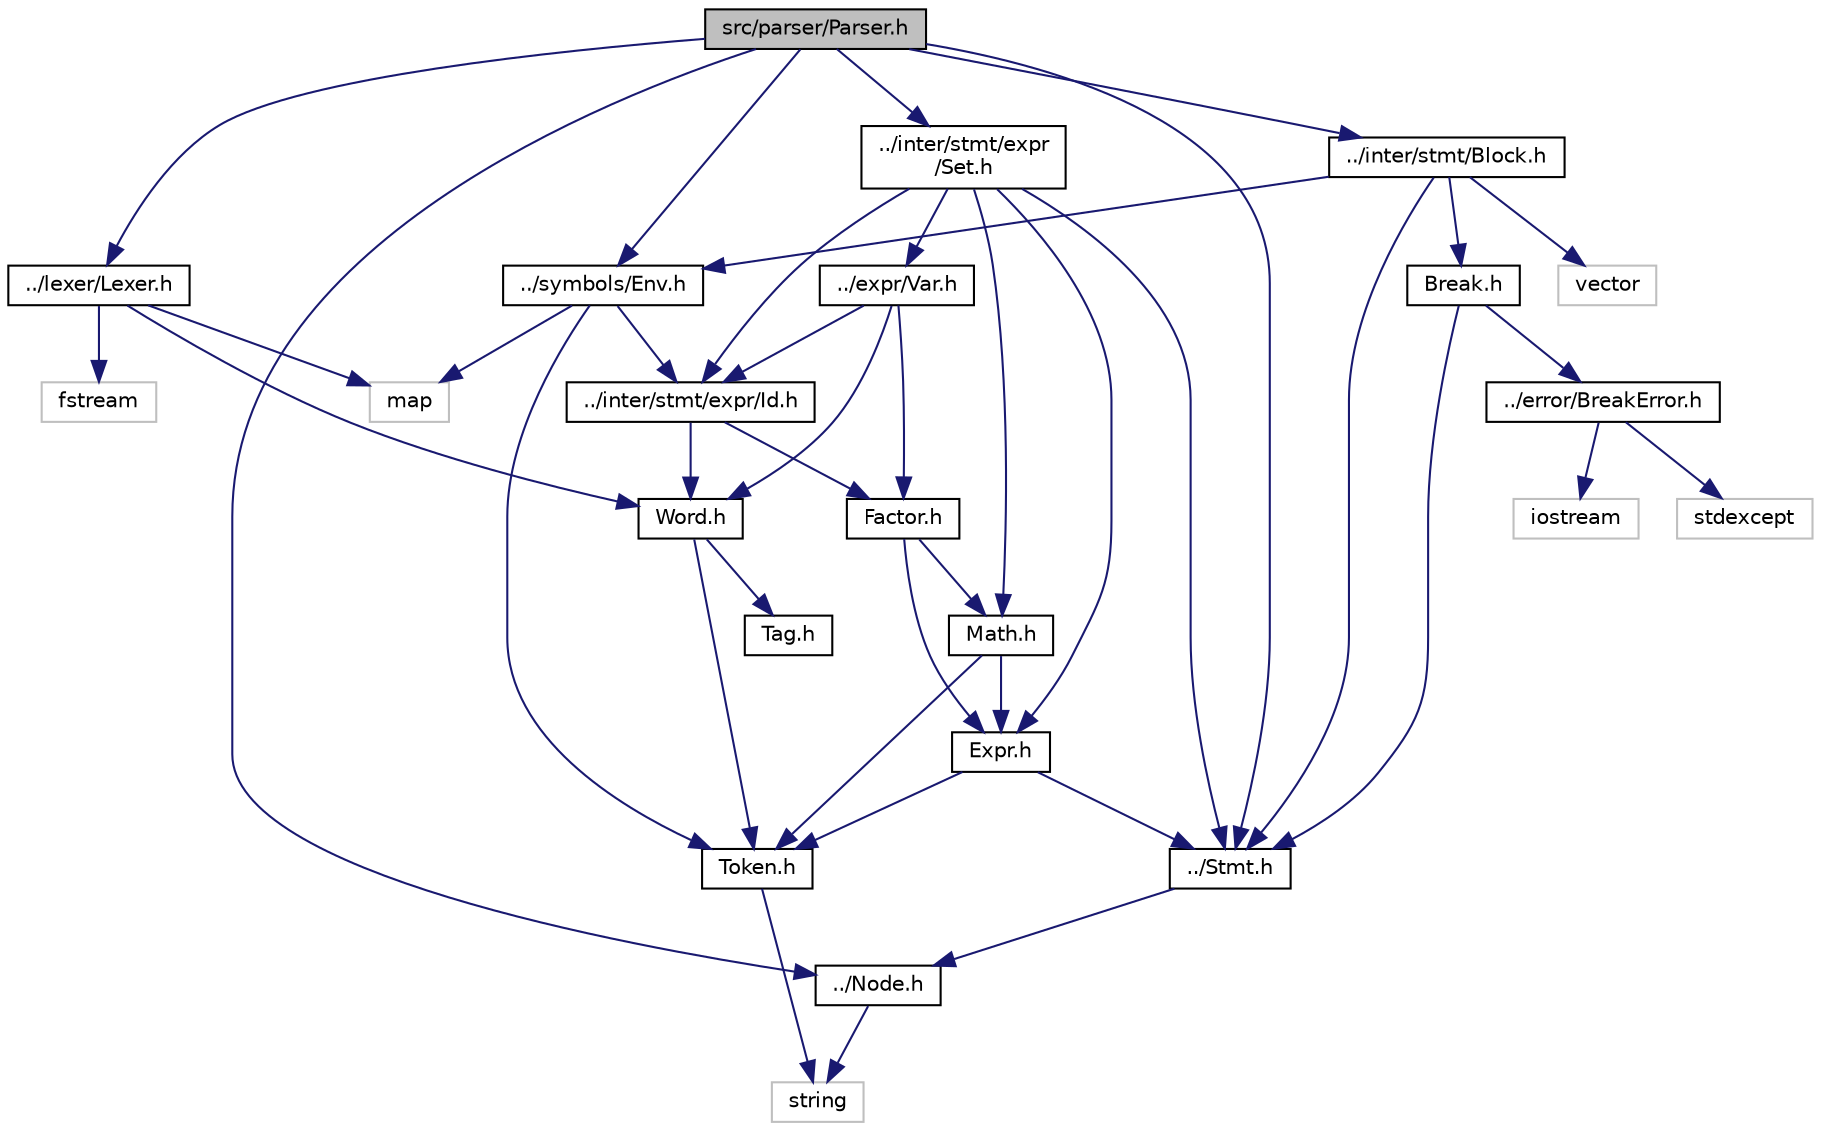 digraph "src/parser/Parser.h"
{
  edge [fontname="Helvetica",fontsize="10",labelfontname="Helvetica",labelfontsize="10"];
  node [fontname="Helvetica",fontsize="10",shape=record];
  Node0 [label="src/parser/Parser.h",height=0.2,width=0.4,color="black", fillcolor="grey75", style="filled", fontcolor="black"];
  Node0 -> Node1 [color="midnightblue",fontsize="10",style="solid",fontname="Helvetica"];
  Node1 [label="../lexer/Lexer.h",height=0.2,width=0.4,color="black", fillcolor="white", style="filled",URL="$_lexer_8h.html"];
  Node1 -> Node2 [color="midnightblue",fontsize="10",style="solid",fontname="Helvetica"];
  Node2 [label="Word.h",height=0.2,width=0.4,color="black", fillcolor="white", style="filled",URL="$_word_8h.html"];
  Node2 -> Node3 [color="midnightblue",fontsize="10",style="solid",fontname="Helvetica"];
  Node3 [label="Token.h",height=0.2,width=0.4,color="black", fillcolor="white", style="filled",URL="$_token_8h.html"];
  Node3 -> Node4 [color="midnightblue",fontsize="10",style="solid",fontname="Helvetica"];
  Node4 [label="string",height=0.2,width=0.4,color="grey75", fillcolor="white", style="filled"];
  Node2 -> Node5 [color="midnightblue",fontsize="10",style="solid",fontname="Helvetica"];
  Node5 [label="Tag.h",height=0.2,width=0.4,color="black", fillcolor="white", style="filled",URL="$_tag_8h.html"];
  Node1 -> Node6 [color="midnightblue",fontsize="10",style="solid",fontname="Helvetica"];
  Node6 [label="fstream",height=0.2,width=0.4,color="grey75", fillcolor="white", style="filled"];
  Node1 -> Node7 [color="midnightblue",fontsize="10",style="solid",fontname="Helvetica"];
  Node7 [label="map",height=0.2,width=0.4,color="grey75", fillcolor="white", style="filled"];
  Node0 -> Node8 [color="midnightblue",fontsize="10",style="solid",fontname="Helvetica"];
  Node8 [label="../symbols/Env.h",height=0.2,width=0.4,color="black", fillcolor="white", style="filled",URL="$_env_8h.html"];
  Node8 -> Node7 [color="midnightblue",fontsize="10",style="solid",fontname="Helvetica"];
  Node8 -> Node3 [color="midnightblue",fontsize="10",style="solid",fontname="Helvetica"];
  Node8 -> Node9 [color="midnightblue",fontsize="10",style="solid",fontname="Helvetica"];
  Node9 [label="../inter/stmt/expr/Id.h",height=0.2,width=0.4,color="black", fillcolor="white", style="filled",URL="$_id_8h.html"];
  Node9 -> Node10 [color="midnightblue",fontsize="10",style="solid",fontname="Helvetica"];
  Node10 [label="Factor.h",height=0.2,width=0.4,color="black", fillcolor="white", style="filled",URL="$_factor_8h.html"];
  Node10 -> Node11 [color="midnightblue",fontsize="10",style="solid",fontname="Helvetica"];
  Node11 [label="Expr.h",height=0.2,width=0.4,color="black", fillcolor="white", style="filled",URL="$_expr_8h.html"];
  Node11 -> Node12 [color="midnightblue",fontsize="10",style="solid",fontname="Helvetica"];
  Node12 [label="../Stmt.h",height=0.2,width=0.4,color="black", fillcolor="white", style="filled",URL="$_stmt_8h.html"];
  Node12 -> Node13 [color="midnightblue",fontsize="10",style="solid",fontname="Helvetica"];
  Node13 [label="../Node.h",height=0.2,width=0.4,color="black", fillcolor="white", style="filled",URL="$_node_8h.html"];
  Node13 -> Node4 [color="midnightblue",fontsize="10",style="solid",fontname="Helvetica"];
  Node11 -> Node3 [color="midnightblue",fontsize="10",style="solid",fontname="Helvetica"];
  Node10 -> Node14 [color="midnightblue",fontsize="10",style="solid",fontname="Helvetica"];
  Node14 [label="Math.h",height=0.2,width=0.4,color="black", fillcolor="white", style="filled",URL="$_math_8h.html"];
  Node14 -> Node3 [color="midnightblue",fontsize="10",style="solid",fontname="Helvetica"];
  Node14 -> Node11 [color="midnightblue",fontsize="10",style="solid",fontname="Helvetica"];
  Node9 -> Node2 [color="midnightblue",fontsize="10",style="solid",fontname="Helvetica"];
  Node0 -> Node13 [color="midnightblue",fontsize="10",style="solid",fontname="Helvetica"];
  Node0 -> Node12 [color="midnightblue",fontsize="10",style="solid",fontname="Helvetica"];
  Node0 -> Node15 [color="midnightblue",fontsize="10",style="solid",fontname="Helvetica"];
  Node15 [label="../inter/stmt/Block.h",height=0.2,width=0.4,color="black", fillcolor="white", style="filled",URL="$_block_8h.html"];
  Node15 -> Node12 [color="midnightblue",fontsize="10",style="solid",fontname="Helvetica"];
  Node15 -> Node8 [color="midnightblue",fontsize="10",style="solid",fontname="Helvetica"];
  Node15 -> Node16 [color="midnightblue",fontsize="10",style="solid",fontname="Helvetica"];
  Node16 [label="Break.h",height=0.2,width=0.4,color="black", fillcolor="white", style="filled",URL="$_break_8h.html"];
  Node16 -> Node12 [color="midnightblue",fontsize="10",style="solid",fontname="Helvetica"];
  Node16 -> Node17 [color="midnightblue",fontsize="10",style="solid",fontname="Helvetica"];
  Node17 [label="../error/BreakError.h",height=0.2,width=0.4,color="black", fillcolor="white", style="filled",URL="$_break_error_8h.html"];
  Node17 -> Node18 [color="midnightblue",fontsize="10",style="solid",fontname="Helvetica"];
  Node18 [label="stdexcept",height=0.2,width=0.4,color="grey75", fillcolor="white", style="filled"];
  Node17 -> Node19 [color="midnightblue",fontsize="10",style="solid",fontname="Helvetica"];
  Node19 [label="iostream",height=0.2,width=0.4,color="grey75", fillcolor="white", style="filled"];
  Node15 -> Node20 [color="midnightblue",fontsize="10",style="solid",fontname="Helvetica"];
  Node20 [label="vector",height=0.2,width=0.4,color="grey75", fillcolor="white", style="filled"];
  Node0 -> Node21 [color="midnightblue",fontsize="10",style="solid",fontname="Helvetica"];
  Node21 [label="../inter/stmt/expr\l/Set.h",height=0.2,width=0.4,color="black", fillcolor="white", style="filled",URL="$_set_8h.html"];
  Node21 -> Node12 [color="midnightblue",fontsize="10",style="solid",fontname="Helvetica"];
  Node21 -> Node11 [color="midnightblue",fontsize="10",style="solid",fontname="Helvetica"];
  Node21 -> Node9 [color="midnightblue",fontsize="10",style="solid",fontname="Helvetica"];
  Node21 -> Node22 [color="midnightblue",fontsize="10",style="solid",fontname="Helvetica"];
  Node22 [label="../expr/Var.h",height=0.2,width=0.4,color="black", fillcolor="white", style="filled",URL="$_var_8h.html"];
  Node22 -> Node10 [color="midnightblue",fontsize="10",style="solid",fontname="Helvetica"];
  Node22 -> Node2 [color="midnightblue",fontsize="10",style="solid",fontname="Helvetica"];
  Node22 -> Node9 [color="midnightblue",fontsize="10",style="solid",fontname="Helvetica"];
  Node21 -> Node14 [color="midnightblue",fontsize="10",style="solid",fontname="Helvetica"];
}
